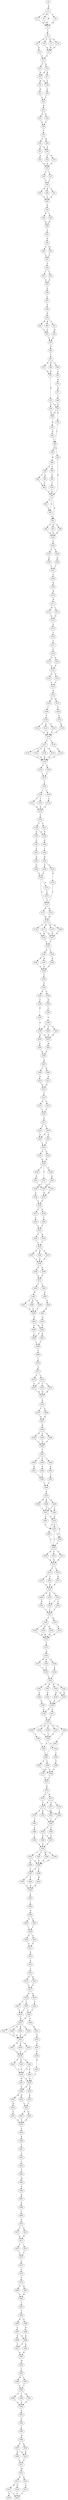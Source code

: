strict digraph  {
	S0 -> S1 [ label = E ];
	S1 -> S2 [ label = C ];
	S1 -> S3 [ label = R ];
	S1 -> S4 [ label = M ];
	S1 -> S5 [ label = V ];
	S2 -> S4 [ label = M ];
	S3 -> S4 [ label = M ];
	S4 -> S6 [ label = L ];
	S5 -> S4 [ label = M ];
	S6 -> S7 [ label = Q ];
	S6 -> S8 [ label = E ];
	S6 -> S9 [ label = D ];
	S6 -> S10 [ label = V ];
	S7 -> S11 [ label = Q ];
	S8 -> S12 [ label = E ];
	S9 -> S11 [ label = Q ];
	S10 -> S11 [ label = Q ];
	S11 -> S13 [ label = A ];
	S12 -> S13 [ label = A ];
	S13 -> S14 [ label = E ];
	S13 -> S15 [ label = D ];
	S14 -> S16 [ label = R ];
	S15 -> S16 [ label = R ];
	S15 -> S17 [ label = K ];
	S16 -> S18 [ label = L ];
	S16 -> S19 [ label = M ];
	S17 -> S18 [ label = L ];
	S18 -> S20 [ label = G ];
	S19 -> S21 [ label = N ];
	S20 -> S22 [ label = C ];
	S21 -> S22 [ label = C ];
	S22 -> S23 [ label = R ];
	S23 -> S24 [ label = Q ];
	S23 -> S25 [ label = E ];
	S24 -> S26 [ label = F ];
	S25 -> S26 [ label = F ];
	S26 -> S27 [ label = V ];
	S27 -> S28 [ label = T ];
	S27 -> S29 [ label = M ];
	S28 -> S30 [ label = A ];
	S28 -> S31 [ label = P ];
	S29 -> S30 [ label = A ];
	S30 -> S32 [ label = T ];
	S30 -> S33 [ label = K ];
	S31 -> S34 [ label = A ];
	S32 -> S35 [ label = D ];
	S33 -> S35 [ label = D ];
	S34 -> S35 [ label = D ];
	S35 -> S36 [ label = V ];
	S35 -> S37 [ label = I ];
	S36 -> S38 [ label = V ];
	S37 -> S38 [ label = V ];
	S38 -> S39 [ label = R ];
	S38 -> S40 [ label = K ];
	S38 -> S41 [ label = S ];
	S39 -> S42 [ label = G ];
	S40 -> S42 [ label = G ];
	S41 -> S42 [ label = G ];
	S42 -> S43 [ label = N ];
	S43 -> S44 [ label = P ];
	S43 -> S45 [ label = T ];
	S44 -> S46 [ label = K ];
	S45 -> S46 [ label = K ];
	S46 -> S47 [ label = L ];
	S47 -> S48 [ label = N ];
	S48 -> S49 [ label = L ];
	S48 -> S50 [ label = M ];
	S49 -> S51 [ label = A ];
	S50 -> S51 [ label = A ];
	S51 -> S52 [ label = F ];
	S52 -> S53 [ label = I ];
	S52 -> S54 [ label = V ];
	S53 -> S55 [ label = A ];
	S54 -> S55 [ label = A ];
	S55 -> S56 [ label = N ];
	S56 -> S57 [ label = L ];
	S57 -> S58 [ label = F ];
	S58 -> S59 [ label = N ];
	S59 -> S60 [ label = R ];
	S59 -> S61 [ label = T ];
	S59 -> S62 [ label = K ];
	S60 -> S63 [ label = Y ];
	S61 -> S64 [ label = H ];
	S62 -> S63 [ label = Y ];
	S63 -> S65 [ label = P ];
	S64 -> S65 [ label = P ];
	S65 -> S66 [ label = A ];
	S66 -> S67 [ label = L ];
	S67 -> S68 [ label = H ];
	S67 -> S69 [ label = V ];
	S67 -> S70 [ label = K ];
	S68 -> S71 [ label = K ];
	S69 -> S72 [ label = A ];
	S70 -> S71 [ label = K ];
	S71 -> S73 [ label = P ];
	S72 -> S74 [ label = R ];
	S73 -> S75 [ label = E ];
	S73 -> S76 [ label = A ];
	S74 -> S77 [ label = D ];
	S75 -> S78 [ label = N ];
	S75 -> S79 [ label = E ];
	S76 -> S78 [ label = N ];
	S77 -> S80 [ label = I ];
	S78 -> S81 [ label = Q ];
	S79 -> S82 [ label = I ];
	S80 -> S75 [ label = E ];
	S81 -> S83 [ label = D ];
	S82 -> S84 [ label = D ];
	S82 -> S85 [ label = E ];
	S83 -> S82 [ label = I ];
	S84 -> S86 [ label = W ];
	S85 -> S87 [ label = E ];
	S86 -> S88 [ label = G ];
	S86 -> S89 [ label = S ];
	S87 -> S90 [ label = G ];
	S87 -> S91 [ label = E ];
	S87 -> S92 [ label = A ];
	S88 -> S93 [ label = A ];
	S88 -> S94 [ label = L ];
	S89 -> S95 [ label = S ];
	S90 -> S91 [ label = E ];
	S91 -> S96 [ label = T ];
	S91 -> S97 [ label = D ];
	S91 -> S98 [ label = S ];
	S92 -> S90 [ label = G ];
	S93 -> S99 [ label = L ];
	S94 -> S99 [ label = L ];
	S95 -> S100 [ label = I ];
	S96 -> S101 [ label = R ];
	S97 -> S101 [ label = R ];
	S98 -> S101 [ label = R ];
	S99 -> S87 [ label = E ];
	S100 -> S87 [ label = E ];
	S101 -> S102 [ label = E ];
	S102 -> S103 [ label = E ];
	S102 -> S104 [ label = V ];
	S103 -> S105 [ label = R ];
	S104 -> S106 [ label = K ];
	S105 -> S107 [ label = T ];
	S106 -> S107 [ label = T ];
	S107 -> S108 [ label = F ];
	S108 -> S109 [ label = R ];
	S109 -> S110 [ label = N ];
	S110 -> S111 [ label = W ];
	S111 -> S112 [ label = M ];
	S111 -> S113 [ label = I ];
	S112 -> S114 [ label = N ];
	S113 -> S114 [ label = N ];
	S114 -> S115 [ label = S ];
	S115 -> S116 [ label = L ];
	S116 -> S117 [ label = G ];
	S117 -> S118 [ label = V ];
	S118 -> S119 [ label = N ];
	S118 -> S120 [ label = S ];
	S119 -> S121 [ label = P ];
	S120 -> S121 [ label = P ];
	S121 -> S122 [ label = R ];
	S121 -> S123 [ label = F ];
	S122 -> S124 [ label = V ];
	S123 -> S124 [ label = V ];
	S124 -> S125 [ label = N ];
	S125 -> S126 [ label = H ];
	S125 -> S127 [ label = K ];
	S126 -> S128 [ label = L ];
	S127 -> S129 [ label = F ];
	S128 -> S130 [ label = Y ];
	S129 -> S131 [ label = T ];
	S130 -> S132 [ label = S ];
	S130 -> S133 [ label = G ];
	S130 -> S134 [ label = T ];
	S131 -> S135 [ label = R ];
	S132 -> S136 [ label = D ];
	S133 -> S136 [ label = D ];
	S134 -> S136 [ label = D ];
	S135 -> S136 [ label = D ];
	S136 -> S137 [ label = L ];
	S136 -> S138 [ label = I ];
	S137 -> S139 [ label = S ];
	S137 -> S140 [ label = N ];
	S137 -> S141 [ label = A ];
	S137 -> S142 [ label = V ];
	S138 -> S143 [ label = D ];
	S139 -> S144 [ label = D ];
	S140 -> S144 [ label = D ];
	S141 -> S144 [ label = D ];
	S142 -> S144 [ label = D ];
	S143 -> S144 [ label = D ];
	S144 -> S145 [ label = A ];
	S144 -> S146 [ label = G ];
	S145 -> S147 [ label = L ];
	S146 -> S147 [ label = L ];
	S147 -> S148 [ label = V ];
	S148 -> S149 [ label = I ];
	S148 -> S150 [ label = L ];
	S149 -> S151 [ label = F ];
	S149 -> S152 [ label = I ];
	S150 -> S153 [ label = L ];
	S151 -> S154 [ label = Q ];
	S152 -> S154 [ label = Q ];
	S153 -> S154 [ label = Q ];
	S154 -> S155 [ label = L ];
	S155 -> S156 [ label = Y ];
	S155 -> S157 [ label = F ];
	S156 -> S158 [ label = E ];
	S156 -> S159 [ label = Q ];
	S157 -> S158 [ label = E ];
	S158 -> S160 [ label = K ];
	S159 -> S161 [ label = Q ];
	S160 -> S162 [ label = I ];
	S161 -> S163 [ label = V ];
	S162 -> S164 [ label = K ];
	S163 -> S165 [ label = A ];
	S164 -> S166 [ label = V ];
	S164 -> S167 [ label = T ];
	S165 -> S168 [ label = G ];
	S166 -> S169 [ label = P ];
	S167 -> S170 [ label = R ];
	S168 -> S169 [ label = P ];
	S169 -> S171 [ label = V ];
	S169 -> S172 [ label = D ];
	S170 -> S171 [ label = V ];
	S171 -> S173 [ label = D ];
	S171 -> S174 [ label = N ];
	S172 -> S175 [ label = C ];
	S173 -> S176 [ label = W ];
	S174 -> S176 [ label = W ];
	S175 -> S171 [ label = V ];
	S176 -> S177 [ label = N ];
	S176 -> S178 [ label = S ];
	S176 -> S179 [ label = R ];
	S176 -> S180 [ label = D ];
	S177 -> S181 [ label = R ];
	S177 -> S182 [ label = K ];
	S178 -> S182 [ label = K ];
	S179 -> S181 [ label = R ];
	S180 -> S181 [ label = R ];
	S181 -> S183 [ label = V ];
	S182 -> S183 [ label = V ];
	S183 -> S184 [ label = N ];
	S183 -> S185 [ label = T ];
	S184 -> S186 [ label = K ];
	S184 -> S187 [ label = N ];
	S185 -> S188 [ label = Q ];
	S186 -> S189 [ label = P ];
	S187 -> S189 [ label = P ];
	S188 -> S189 [ label = P ];
	S189 -> S190 [ label = P ];
	S190 -> S191 [ label = Y ];
	S191 -> S192 [ label = P ];
	S191 -> S193 [ label = K ];
	S192 -> S194 [ label = K ];
	S193 -> S195 [ label = P ];
	S194 -> S196 [ label = L ];
	S195 -> S197 [ label = P ];
	S196 -> S198 [ label = G ];
	S197 -> S199 [ label = A ];
	S198 -> S200 [ label = G ];
	S198 -> S199 [ label = A ];
	S198 -> S201 [ label = S ];
	S199 -> S202 [ label = Q ];
	S199 -> S203 [ label = N ];
	S200 -> S203 [ label = N ];
	S201 -> S203 [ label = N ];
	S202 -> S204 [ label = F ];
	S203 -> S205 [ label = M ];
	S204 -> S206 [ label = K ];
	S205 -> S206 [ label = K ];
	S206 -> S207 [ label = K ];
	S207 -> S208 [ label = L ];
	S207 -> S209 [ label = R ];
	S208 -> S210 [ label = E ];
	S209 -> S211 [ label = A ];
	S210 -> S212 [ label = N ];
	S211 -> S212 [ label = N ];
	S212 -> S213 [ label = C ];
	S213 -> S214 [ label = N ];
	S213 -> S215 [ label = Q ];
	S214 -> S216 [ label = Y ];
	S215 -> S216 [ label = Y ];
	S216 -> S217 [ label = A ];
	S217 -> S218 [ label = V ];
	S217 -> S219 [ label = I ];
	S218 -> S220 [ label = E ];
	S219 -> S221 [ label = D ];
	S219 -> S220 [ label = E ];
	S220 -> S222 [ label = L ];
	S221 -> S222 [ label = L ];
	S222 -> S223 [ label = G ];
	S222 -> S224 [ label = A ];
	S223 -> S225 [ label = K ];
	S224 -> S225 [ label = K ];
	S225 -> S226 [ label = N ];
	S225 -> S227 [ label = T ];
	S225 -> S228 [ label = S ];
	S226 -> S229 [ label = Q ];
	S227 -> S230 [ label = L ];
	S227 -> S231 [ label = T ];
	S228 -> S232 [ label = E ];
	S229 -> S233 [ label = A ];
	S230 -> S234 [ label = G ];
	S231 -> S235 [ label = K ];
	S232 -> S233 [ label = A ];
	S233 -> S235 [ label = K ];
	S234 -> S236 [ label = F ];
	S235 -> S236 [ label = F ];
	S236 -> S237 [ label = S ];
	S236 -> S238 [ label = K ];
	S237 -> S239 [ label = L ];
	S238 -> S240 [ label = I ];
	S239 -> S241 [ label = V ];
	S240 -> S241 [ label = V ];
	S241 -> S242 [ label = G ];
	S241 -> S243 [ label = N ];
	S242 -> S244 [ label = I ];
	S243 -> S244 [ label = I ];
	S244 -> S245 [ label = G ];
	S244 -> S246 [ label = D ];
	S244 -> S247 [ label = A ];
	S245 -> S248 [ label = G ];
	S246 -> S248 [ label = G ];
	S247 -> S248 [ label = G ];
	S248 -> S249 [ label = Q ];
	S248 -> S250 [ label = N ];
	S249 -> S251 [ label = D ];
	S250 -> S251 [ label = D ];
	S251 -> S252 [ label = L ];
	S251 -> S253 [ label = I ];
	S252 -> S254 [ label = N ];
	S253 -> S255 [ label = F ];
	S254 -> S256 [ label = E ];
	S254 -> S257 [ label = A ];
	S254 -> S258 [ label = D ];
	S255 -> S259 [ label = N ];
	S256 -> S260 [ label = G ];
	S257 -> S260 [ label = G ];
	S258 -> S260 [ label = G ];
	S259 -> S261 [ label = E ];
	S260 -> S262 [ label = N ];
	S261 -> S263 [ label = Q ];
	S262 -> S264 [ label = R ];
	S262 -> S265 [ label = P ];
	S263 -> S264 [ label = R ];
	S264 -> S266 [ label = T ];
	S264 -> S267 [ label = K ];
	S265 -> S266 [ label = T ];
	S266 -> S268 [ label = L ];
	S267 -> S268 [ label = L ];
	S268 -> S269 [ label = T ];
	S269 -> S270 [ label = L ];
	S270 -> S271 [ label = A ];
	S271 -> S272 [ label = L ];
	S271 -> S273 [ label = V ];
	S272 -> S274 [ label = I ];
	S272 -> S275 [ label = L ];
	S272 -> S276 [ label = V ];
	S273 -> S276 [ label = V ];
	S274 -> S277 [ label = W ];
	S275 -> S277 [ label = W ];
	S276 -> S277 [ label = W ];
	S277 -> S278 [ label = Q ];
	S278 -> S279 [ label = L ];
	S278 -> S280 [ label = V ];
	S279 -> S281 [ label = M ];
	S280 -> S281 [ label = M ];
	S281 -> S282 [ label = R ];
	S282 -> S283 [ label = R ];
	S282 -> S284 [ label = A ];
	S282 -> S285 [ label = K ];
	S283 -> S286 [ label = Y ];
	S284 -> S286 [ label = Y ];
	S285 -> S286 [ label = Y ];
	S286 -> S287 [ label = T ];
	S287 -> S288 [ label = L ];
	S287 -> S289 [ label = F ];
	S287 -> S290 [ label = I ];
	S288 -> S291 [ label = N ];
	S289 -> S292 [ label = K ];
	S290 -> S293 [ label = Q ];
	S291 -> S294 [ label = I ];
	S292 -> S294 [ label = I ];
	S293 -> S295 [ label = V ];
	S294 -> S296 [ label = L ];
	S295 -> S296 [ label = L ];
	S296 -> S297 [ label = E ];
	S297 -> S298 [ label = E ];
	S297 -> S299 [ label = R ];
	S297 -> S300 [ label = D ];
	S298 -> S301 [ label = I ];
	S298 -> S302 [ label = L ];
	S299 -> S301 [ label = I ];
	S300 -> S301 [ label = I ];
	S300 -> S302 [ label = L ];
	S301 -> S303 [ label = G ];
	S301 -> S304 [ label = S ];
	S302 -> S303 [ label = G ];
	S303 -> S305 [ label = G ];
	S303 -> S306 [ label = D ];
	S303 -> S307 [ label = E ];
	S304 -> S307 [ label = E ];
	S305 -> S308 [ label = G ];
	S306 -> S308 [ label = G ];
	S307 -> S306 [ label = D ];
	S307 -> S308 [ label = G ];
	S308 -> S309 [ label = Q ];
	S308 -> S310 [ label = S ];
	S308 -> S311 [ label = E ];
	S309 -> S312 [ label = K ];
	S310 -> S312 [ label = K ];
	S311 -> S312 [ label = K ];
	S312 -> S313 [ label = V ];
	S312 -> S314 [ label = I ];
	S313 -> S315 [ label = N ];
	S313 -> S316 [ label = T ];
	S314 -> S317 [ label = K ];
	S315 -> S318 [ label = D ];
	S316 -> S318 [ label = D ];
	S317 -> S318 [ label = D ];
	S318 -> S319 [ label = E ];
	S318 -> S320 [ label = Q ];
	S318 -> S321 [ label = D ];
	S319 -> S322 [ label = I ];
	S320 -> S323 [ label = E ];
	S321 -> S322 [ label = I ];
	S321 -> S324 [ label = T ];
	S322 -> S325 [ label = I ];
	S323 -> S325 [ label = I ];
	S324 -> S325 [ label = I ];
	S325 -> S326 [ label = V ];
	S325 -> S327 [ label = M ];
	S326 -> S328 [ label = N ];
	S326 -> S329 [ label = H ];
	S326 -> S330 [ label = T ];
	S327 -> S331 [ label = D ];
	S328 -> S332 [ label = W ];
	S329 -> S332 [ label = W ];
	S330 -> S332 [ label = W ];
	S331 -> S332 [ label = W ];
	S332 -> S333 [ label = V ];
	S333 -> S334 [ label = N ];
	S334 -> S335 [ label = E ];
	S334 -> S336 [ label = Q ];
	S334 -> S337 [ label = H ];
	S335 -> S338 [ label = T ];
	S336 -> S339 [ label = K ];
	S337 -> S338 [ label = T ];
	S338 -> S340 [ label = L ];
	S339 -> S340 [ label = L ];
	S340 -> S341 [ label = K ];
	S340 -> S342 [ label = E ];
	S340 -> S343 [ label = A ];
	S340 -> S344 [ label = R ];
	S341 -> S345 [ label = E ];
	S342 -> S346 [ label = S ];
	S343 -> S347 [ label = Q ];
	S344 -> S348 [ label = D ];
	S344 -> S347 [ label = Q ];
	S345 -> S349 [ label = A ];
	S346 -> S350 [ label = S ];
	S347 -> S349 [ label = A ];
	S348 -> S349 [ label = A ];
	S349 -> S351 [ label = E ];
	S349 -> S352 [ label = G ];
	S350 -> S352 [ label = G ];
	S351 -> S353 [ label = K ];
	S352 -> S353 [ label = K ];
	S353 -> S354 [ label = R ];
	S353 -> S355 [ label = E ];
	S353 -> S356 [ label = G ];
	S353 -> S357 [ label = S ];
	S353 -> S358 [ label = D ];
	S354 -> S359 [ label = S ];
	S355 -> S359 [ label = S ];
	S356 -> S360 [ label = T ];
	S357 -> S359 [ label = S ];
	S358 -> S361 [ label = T ];
	S359 -> S362 [ label = S ];
	S359 -> S363 [ label = R ];
	S360 -> S362 [ label = S ];
	S361 -> S364 [ label = I ];
	S362 -> S364 [ label = I ];
	S363 -> S365 [ label = L ];
	S364 -> S366 [ label = S ];
	S364 -> S367 [ label = A ];
	S365 -> S368 [ label = V ];
	S366 -> S369 [ label = S ];
	S366 -> S370 [ label = G ];
	S367 -> S369 [ label = S ];
	S368 -> S369 [ label = S ];
	S369 -> S371 [ label = F ];
	S370 -> S371 [ label = F ];
	S371 -> S372 [ label = K ];
	S372 -> S373 [ label = D ];
	S372 -> S374 [ label = V ];
	S373 -> S375 [ label = P ];
	S373 -> S376 [ label = S ];
	S373 -> S377 [ label = G ];
	S374 -> S375 [ label = P ];
	S375 -> S378 [ label = K ];
	S375 -> S379 [ label = P ];
	S375 -> S380 [ label = S ];
	S376 -> S380 [ label = S ];
	S377 -> S381 [ label = Q ];
	S378 -> S382 [ label = I ];
	S379 -> S383 [ label = T ];
	S380 -> S382 [ label = I ];
	S381 -> S382 [ label = I ];
	S382 -> S384 [ label = S ];
	S382 -> S385 [ label = T ];
	S383 -> S386 [ label = A ];
	S384 -> S387 [ label = T ];
	S384 -> S388 [ label = S ];
	S385 -> S387 [ label = T ];
	S386 -> S389 [ label = L ];
	S387 -> S390 [ label = S ];
	S388 -> S390 [ label = S ];
	S389 -> S390 [ label = S ];
	S390 -> S391 [ label = L ];
	S390 -> S392 [ label = K ];
	S390 -> S393 [ label = T ];
	S390 -> S394 [ label = M ];
	S391 -> S395 [ label = P ];
	S391 -> S396 [ label = V ];
	S392 -> S395 [ label = P ];
	S393 -> S395 [ label = P ];
	S394 -> S395 [ label = P ];
	S395 -> S397 [ label = V ];
	S395 -> S398 [ label = C ];
	S396 -> S397 [ label = V ];
	S397 -> S399 [ label = L ];
	S397 -> S400 [ label = I ];
	S398 -> S401 [ label = W ];
	S399 -> S402 [ label = D ];
	S400 -> S402 [ label = D ];
	S401 -> S402 [ label = D ];
	S402 -> S403 [ label = L ];
	S403 -> S404 [ label = I ];
	S404 -> S405 [ label = D ];
	S405 -> S406 [ label = A ];
	S405 -> S407 [ label = S ];
	S406 -> S408 [ label = I ];
	S407 -> S408 [ label = I ];
	S408 -> S409 [ label = Q ];
	S408 -> S410 [ label = V ];
	S409 -> S411 [ label = P ];
	S410 -> S411 [ label = P ];
	S411 -> S412 [ label = G ];
	S412 -> S413 [ label = S ];
	S413 -> S414 [ label = I ];
	S414 -> S415 [ label = N ];
	S414 -> S416 [ label = R ];
	S415 -> S417 [ label = Y ];
	S416 -> S417 [ label = Y ];
	S417 -> S418 [ label = D ];
	S417 -> S419 [ label = E ];
	S418 -> S420 [ label = L ];
	S418 -> S421 [ label = I ];
	S419 -> S422 [ label = V ];
	S420 -> S423 [ label = L ];
	S420 -> S424 [ label = V ];
	S421 -> S423 [ label = L ];
	S422 -> S424 [ label = V ];
	S423 -> S425 [ label = K ];
	S424 -> S426 [ label = T ];
	S424 -> S425 [ label = K ];
	S425 -> S427 [ label = T ];
	S425 -> S428 [ label = F ];
	S425 -> S429 [ label = E ];
	S425 -> S430 [ label = A ];
	S426 -> S431 [ label = P ];
	S427 -> S432 [ label = E ];
	S428 -> S432 [ label = E ];
	S429 -> S432 [ label = E ];
	S430 -> S432 [ label = E ];
	S431 -> S433 [ label = G ];
	S432 -> S434 [ label = N ];
	S432 -> S435 [ label = D ];
	S432 -> S436 [ label = P ];
	S433 -> S437 [ label = V ];
	S434 -> S438 [ label = L ];
	S435 -> S438 [ label = L ];
	S436 -> S438 [ label = L ];
	S437 -> S439 [ label = E ];
	S438 -> S440 [ label = N ];
	S438 -> S441 [ label = S ];
	S438 -> S442 [ label = T ];
	S439 -> S443 [ label = E ];
	S440 -> S444 [ label = D ];
	S441 -> S444 [ label = D ];
	S442 -> S444 [ label = D ];
	S442 -> S445 [ label = P ];
	S443 -> S446 [ label = E ];
	S444 -> S446 [ label = E ];
	S444 -> S447 [ label = D ];
	S445 -> S446 [ label = E ];
	S446 -> S448 [ label = E ];
	S446 -> S449 [ label = D ];
	S447 -> S449 [ label = D ];
	S448 -> S450 [ label = K ];
	S449 -> S451 [ label = M ];
	S449 -> S452 [ label = R ];
	S450 -> S453 [ label = L ];
	S451 -> S454 [ label = R ];
	S452 -> S453 [ label = L ];
	S453 -> S455 [ label = N ];
	S453 -> S456 [ label = D ];
	S454 -> S457 [ label = S ];
	S455 -> S458 [ label = N ];
	S456 -> S458 [ label = N ];
	S457 -> S458 [ label = N ];
	S458 -> S459 [ label = A ];
	S459 -> S460 [ label = K ];
	S460 -> S461 [ label = Y ];
	S461 -> S462 [ label = A ];
	S462 -> S463 [ label = I ];
	S463 -> S464 [ label = S ];
	S464 -> S465 [ label = M ];
	S465 -> S466 [ label = A ];
	S466 -> S467 [ label = R ];
	S467 -> S468 [ label = K ];
	S468 -> S469 [ label = I ];
	S469 -> S470 [ label = G ];
	S470 -> S471 [ label = A ];
	S470 -> S472 [ label = S ];
	S471 -> S473 [ label = R ];
	S472 -> S473 [ label = R ];
	S473 -> S474 [ label = V ];
	S473 -> S475 [ label = I ];
	S474 -> S476 [ label = Y ];
	S475 -> S476 [ label = Y ];
	S476 -> S477 [ label = A ];
	S477 -> S478 [ label = L ];
	S478 -> S479 [ label = P ];
	S479 -> S480 [ label = E ];
	S479 -> S481 [ label = D ];
	S480 -> S482 [ label = D ];
	S481 -> S482 [ label = D ];
	S482 -> S483 [ label = L ];
	S483 -> S484 [ label = V ];
	S484 -> S485 [ label = E ];
	S484 -> S486 [ label = D ];
	S485 -> S487 [ label = V ];
	S486 -> S488 [ label = R ];
	S487 -> S489 [ label = N ];
	S487 -> S490 [ label = K ];
	S488 -> S489 [ label = N ];
	S489 -> S491 [ label = P ];
	S489 -> S492 [ label = A ];
	S490 -> S491 [ label = P ];
	S491 -> S493 [ label = K ];
	S492 -> S493 [ label = K ];
	S493 -> S494 [ label = M ];
	S494 -> S495 [ label = V ];
	S495 -> S496 [ label = M ];
	S495 -> S497 [ label = L ];
	S496 -> S498 [ label = T ];
	S497 -> S498 [ label = T ];
	S498 -> S499 [ label = V ];
	S498 -> S500 [ label = I ];
	S498 -> S501 [ label = M ];
	S499 -> S502 [ label = F ];
	S500 -> S502 [ label = F ];
	S501 -> S502 [ label = F ];
	S502 -> S503 [ label = A ];
	S503 -> S504 [ label = C ];
	S504 -> S505 [ label = L ];
	S505 -> S506 [ label = M ];
	S506 -> S507 [ label = G ];
	S506 -> S508 [ label = A ];
	S507 -> S509 [ label = K ];
	S507 -> S510 [ label = R ];
	S508 -> S510 [ label = R ];
	S509 -> S511 [ label = G ];
	S510 -> S511 [ label = G ];
	S511 -> S512 [ label = M ];
	S512 -> S513 [ label = K ];
	S512 -> S514 [ label = D ];
	S513 -> S515 [ label = R ];
	S513 -> S516 [ label = K ];
	S514 -> S517 [ label = Q ];
	S515 -> S518 [ label = V ];
	S515 -> S519 [ label = A ];
	S516 -> S518 [ label = V ];
	S517 -> S518 [ label = V ];
}
